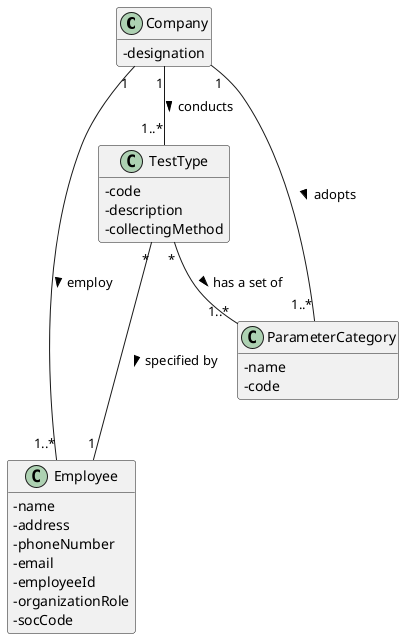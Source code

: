 @startuml
hide methods
'left to right direction
skinparam classAttributeIconSize 0

class Company{
-designation
}


class Employee{
-name
-address
-phoneNumber
-email
-employeeId
-organizationRole
-socCode
}

class TestType{
-code
-description
-collectingMethod
}


class ParameterCategory{
-name
-code
}


Company "1"---"1..*" Employee : employ >
Company "1"--"1..*" TestType : conducts >
Company "1"--"1..*" ParameterCategory : adopts >
TestType "*"---"1" Employee : specified by >
TestType "*"--"1..*" ParameterCategory : has a set of >

@enduml